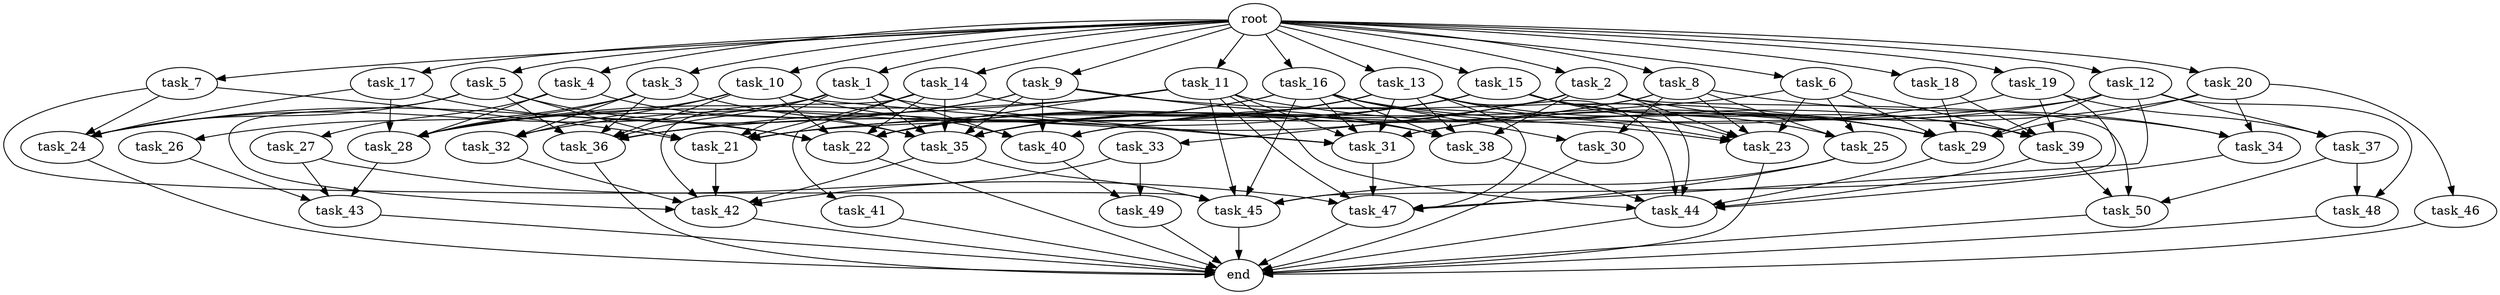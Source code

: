 digraph G {
  root [size="0.000000e+00"];
  task_1 [size="2.167047e+10"];
  task_2 [size="4.727623e+10"];
  task_3 [size="7.257202e+09"];
  task_4 [size="1.601916e+10"];
  task_5 [size="5.750335e+10"];
  task_6 [size="8.788267e+10"];
  task_7 [size="1.096037e+10"];
  task_8 [size="7.405611e+10"];
  task_9 [size="3.564385e+10"];
  task_10 [size="6.700277e+10"];
  task_11 [size="5.215849e+10"];
  task_12 [size="1.473051e+10"];
  task_13 [size="8.938638e+10"];
  task_14 [size="9.821784e+10"];
  task_15 [size="9.865675e+10"];
  task_16 [size="4.385959e+10"];
  task_17 [size="1.468850e+09"];
  task_18 [size="4.404518e+10"];
  task_19 [size="2.927961e+10"];
  task_20 [size="4.825246e+10"];
  task_21 [size="5.892216e+10"];
  task_22 [size="3.890394e+10"];
  task_23 [size="6.836537e+09"];
  task_24 [size="5.090100e+10"];
  task_25 [size="4.471117e+10"];
  task_26 [size="3.939729e+10"];
  task_27 [size="5.799470e+10"];
  task_28 [size="9.857517e+10"];
  task_29 [size="8.999451e+10"];
  task_30 [size="9.027763e+10"];
  task_31 [size="1.396478e+10"];
  task_32 [size="5.026920e+09"];
  task_33 [size="9.707664e+10"];
  task_34 [size="7.774564e+10"];
  task_35 [size="9.598896e+10"];
  task_36 [size="6.682635e+10"];
  task_37 [size="9.485545e+10"];
  task_38 [size="1.591195e+10"];
  task_39 [size="9.528339e+10"];
  task_40 [size="9.639036e+10"];
  task_41 [size="7.763368e+10"];
  task_42 [size="1.178980e+10"];
  task_43 [size="3.642694e+10"];
  task_44 [size="8.910368e+10"];
  task_45 [size="9.902259e+10"];
  task_46 [size="9.890085e+10"];
  task_47 [size="1.543838e+10"];
  task_48 [size="2.492432e+10"];
  task_49 [size="2.696124e+09"];
  task_50 [size="7.804504e+10"];
  end [size="0.000000e+00"];

  root -> task_1 [size="1.000000e-12"];
  root -> task_2 [size="1.000000e-12"];
  root -> task_3 [size="1.000000e-12"];
  root -> task_4 [size="1.000000e-12"];
  root -> task_5 [size="1.000000e-12"];
  root -> task_6 [size="1.000000e-12"];
  root -> task_7 [size="1.000000e-12"];
  root -> task_8 [size="1.000000e-12"];
  root -> task_9 [size="1.000000e-12"];
  root -> task_10 [size="1.000000e-12"];
  root -> task_11 [size="1.000000e-12"];
  root -> task_12 [size="1.000000e-12"];
  root -> task_13 [size="1.000000e-12"];
  root -> task_14 [size="1.000000e-12"];
  root -> task_15 [size="1.000000e-12"];
  root -> task_16 [size="1.000000e-12"];
  root -> task_17 [size="1.000000e-12"];
  root -> task_18 [size="1.000000e-12"];
  root -> task_19 [size="1.000000e-12"];
  root -> task_20 [size="1.000000e-12"];
  task_1 -> task_21 [size="8.417452e+07"];
  task_1 -> task_24 [size="1.018020e+08"];
  task_1 -> task_31 [size="1.994969e+07"];
  task_1 -> task_35 [size="1.199862e+08"];
  task_1 -> task_36 [size="9.546621e+07"];
  task_1 -> task_40 [size="1.927807e+08"];
  task_2 -> task_23 [size="1.139423e+07"];
  task_2 -> task_33 [size="9.707664e+08"];
  task_2 -> task_34 [size="2.591521e+08"];
  task_2 -> task_36 [size="9.546621e+07"];
  task_2 -> task_38 [size="3.182391e+07"];
  task_2 -> task_40 [size="1.927807e+08"];
  task_2 -> task_50 [size="2.601501e+08"];
  task_3 -> task_26 [size="3.939729e+08"];
  task_3 -> task_28 [size="1.408217e+08"];
  task_3 -> task_32 [size="1.675640e+07"];
  task_3 -> task_35 [size="1.199862e+08"];
  task_3 -> task_36 [size="9.546621e+07"];
  task_4 -> task_27 [size="5.799470e+08"];
  task_4 -> task_28 [size="1.408217e+08"];
  task_4 -> task_35 [size="1.199862e+08"];
  task_5 -> task_21 [size="8.417452e+07"];
  task_5 -> task_22 [size="4.862992e+07"];
  task_5 -> task_24 [size="1.018020e+08"];
  task_5 -> task_36 [size="9.546621e+07"];
  task_5 -> task_42 [size="1.964967e+07"];
  task_6 -> task_21 [size="8.417452e+07"];
  task_6 -> task_23 [size="1.139423e+07"];
  task_6 -> task_25 [size="1.490372e+08"];
  task_6 -> task_29 [size="1.285636e+08"];
  task_6 -> task_39 [size="1.905668e+08"];
  task_7 -> task_21 [size="8.417452e+07"];
  task_7 -> task_24 [size="1.018020e+08"];
  task_7 -> task_45 [size="1.650376e+08"];
  task_8 -> task_22 [size="4.862992e+07"];
  task_8 -> task_23 [size="1.139423e+07"];
  task_8 -> task_25 [size="1.490372e+08"];
  task_8 -> task_30 [size="4.513881e+08"];
  task_8 -> task_34 [size="2.591521e+08"];
  task_8 -> task_35 [size="1.199862e+08"];
  task_9 -> task_24 [size="1.018020e+08"];
  task_9 -> task_28 [size="1.408217e+08"];
  task_9 -> task_29 [size="1.285636e+08"];
  task_9 -> task_35 [size="1.199862e+08"];
  task_9 -> task_38 [size="3.182391e+07"];
  task_9 -> task_40 [size="1.927807e+08"];
  task_10 -> task_22 [size="4.862992e+07"];
  task_10 -> task_28 [size="1.408217e+08"];
  task_10 -> task_31 [size="1.994969e+07"];
  task_10 -> task_32 [size="1.675640e+07"];
  task_10 -> task_36 [size="9.546621e+07"];
  task_10 -> task_40 [size="1.927807e+08"];
  task_11 -> task_22 [size="4.862992e+07"];
  task_11 -> task_28 [size="1.408217e+08"];
  task_11 -> task_31 [size="1.994969e+07"];
  task_11 -> task_36 [size="9.546621e+07"];
  task_11 -> task_39 [size="1.905668e+08"];
  task_11 -> task_44 [size="1.272910e+08"];
  task_11 -> task_45 [size="1.650376e+08"];
  task_11 -> task_47 [size="2.573063e+07"];
  task_12 -> task_21 [size="8.417452e+07"];
  task_12 -> task_29 [size="1.285636e+08"];
  task_12 -> task_31 [size="1.994969e+07"];
  task_12 -> task_37 [size="4.742773e+08"];
  task_12 -> task_47 [size="2.573063e+07"];
  task_12 -> task_48 [size="1.246216e+08"];
  task_13 -> task_21 [size="8.417452e+07"];
  task_13 -> task_22 [size="4.862992e+07"];
  task_13 -> task_23 [size="1.139423e+07"];
  task_13 -> task_29 [size="1.285636e+08"];
  task_13 -> task_31 [size="1.994969e+07"];
  task_13 -> task_35 [size="1.199862e+08"];
  task_13 -> task_38 [size="3.182391e+07"];
  task_13 -> task_44 [size="1.272910e+08"];
  task_13 -> task_47 [size="2.573063e+07"];
  task_14 -> task_21 [size="8.417452e+07"];
  task_14 -> task_22 [size="4.862992e+07"];
  task_14 -> task_35 [size="1.199862e+08"];
  task_14 -> task_38 [size="3.182391e+07"];
  task_14 -> task_41 [size="7.763368e+08"];
  task_14 -> task_42 [size="1.964967e+07"];
  task_15 -> task_22 [size="4.862992e+07"];
  task_15 -> task_23 [size="1.139423e+07"];
  task_15 -> task_25 [size="1.490372e+08"];
  task_15 -> task_35 [size="1.199862e+08"];
  task_15 -> task_36 [size="9.546621e+07"];
  task_15 -> task_39 [size="1.905668e+08"];
  task_15 -> task_44 [size="1.272910e+08"];
  task_16 -> task_23 [size="1.139423e+07"];
  task_16 -> task_28 [size="1.408217e+08"];
  task_16 -> task_29 [size="1.285636e+08"];
  task_16 -> task_30 [size="4.513881e+08"];
  task_16 -> task_31 [size="1.994969e+07"];
  task_16 -> task_32 [size="1.675640e+07"];
  task_16 -> task_38 [size="3.182391e+07"];
  task_16 -> task_45 [size="1.650376e+08"];
  task_17 -> task_22 [size="4.862992e+07"];
  task_17 -> task_24 [size="1.018020e+08"];
  task_17 -> task_28 [size="1.408217e+08"];
  task_18 -> task_29 [size="1.285636e+08"];
  task_18 -> task_39 [size="1.905668e+08"];
  task_19 -> task_37 [size="4.742773e+08"];
  task_19 -> task_39 [size="1.905668e+08"];
  task_19 -> task_40 [size="1.927807e+08"];
  task_19 -> task_45 [size="1.650376e+08"];
  task_20 -> task_29 [size="1.285636e+08"];
  task_20 -> task_31 [size="1.994969e+07"];
  task_20 -> task_34 [size="2.591521e+08"];
  task_20 -> task_46 [size="9.890085e+08"];
  task_21 -> task_42 [size="1.964967e+07"];
  task_22 -> end [size="1.000000e-12"];
  task_23 -> end [size="1.000000e-12"];
  task_24 -> end [size="1.000000e-12"];
  task_25 -> task_45 [size="1.650376e+08"];
  task_25 -> task_47 [size="2.573063e+07"];
  task_26 -> task_43 [size="1.214231e+08"];
  task_27 -> task_43 [size="1.214231e+08"];
  task_27 -> task_47 [size="2.573063e+07"];
  task_28 -> task_43 [size="1.214231e+08"];
  task_29 -> task_44 [size="1.272910e+08"];
  task_30 -> end [size="1.000000e-12"];
  task_31 -> task_47 [size="2.573063e+07"];
  task_32 -> task_42 [size="1.964967e+07"];
  task_33 -> task_42 [size="1.964967e+07"];
  task_33 -> task_49 [size="1.348062e+07"];
  task_34 -> task_44 [size="1.272910e+08"];
  task_35 -> task_42 [size="1.964967e+07"];
  task_35 -> task_45 [size="1.650376e+08"];
  task_36 -> end [size="1.000000e-12"];
  task_37 -> task_48 [size="1.246216e+08"];
  task_37 -> task_50 [size="2.601501e+08"];
  task_38 -> task_44 [size="1.272910e+08"];
  task_39 -> task_44 [size="1.272910e+08"];
  task_39 -> task_50 [size="2.601501e+08"];
  task_40 -> task_49 [size="1.348062e+07"];
  task_41 -> end [size="1.000000e-12"];
  task_42 -> end [size="1.000000e-12"];
  task_43 -> end [size="1.000000e-12"];
  task_44 -> end [size="1.000000e-12"];
  task_45 -> end [size="1.000000e-12"];
  task_46 -> end [size="1.000000e-12"];
  task_47 -> end [size="1.000000e-12"];
  task_48 -> end [size="1.000000e-12"];
  task_49 -> end [size="1.000000e-12"];
  task_50 -> end [size="1.000000e-12"];
}
